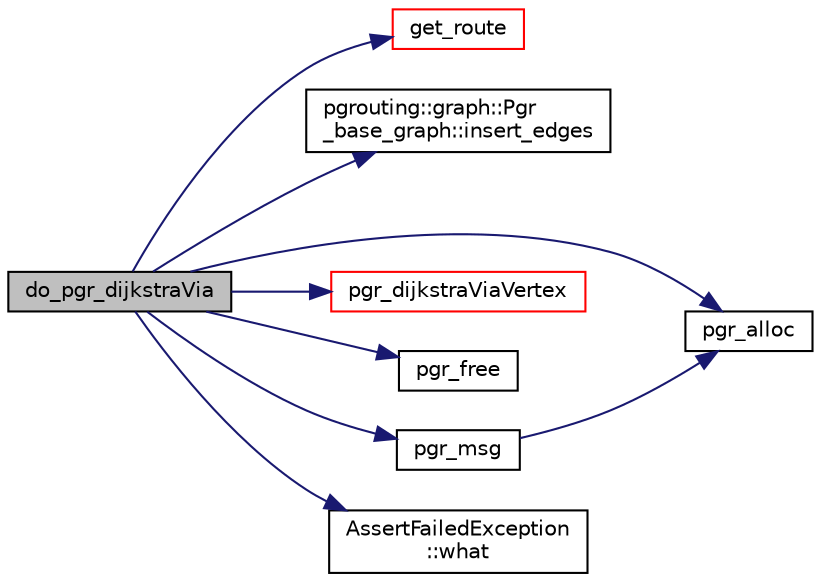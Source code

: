 digraph "do_pgr_dijkstraVia"
{
  edge [fontname="Helvetica",fontsize="10",labelfontname="Helvetica",labelfontsize="10"];
  node [fontname="Helvetica",fontsize="10",shape=record];
  rankdir="LR";
  Node1 [label="do_pgr_dijkstraVia",height=0.2,width=0.4,color="black", fillcolor="grey75", style="filled" fontcolor="black"];
  Node1 -> Node2 [color="midnightblue",fontsize="10",style="solid",fontname="Helvetica"];
  Node2 [label="get_route",height=0.2,width=0.4,color="red", fillcolor="white", style="filled",URL="$dijkstraVia__driver_8cpp.html#a0f5d7eba38afe637689f28e6a51761be"];
  Node1 -> Node3 [color="midnightblue",fontsize="10",style="solid",fontname="Helvetica"];
  Node3 [label="pgrouting::graph::Pgr\l_base_graph::insert_edges",height=0.2,width=0.4,color="black", fillcolor="white", style="filled",URL="$classpgrouting_1_1graph_1_1Pgr__base__graph.html#a620afb6a1b4be1a20a90fe6e58063ad7",tooltip="Inserts count edges of type T into the graph. "];
  Node1 -> Node4 [color="midnightblue",fontsize="10",style="solid",fontname="Helvetica"];
  Node4 [label="pgr_alloc",height=0.2,width=0.4,color="black", fillcolor="white", style="filled",URL="$pgr__alloc_8hpp.html#ac9d34b4a4d403ed9f24050b973087a9c",tooltip="allocates memory "];
  Node1 -> Node5 [color="midnightblue",fontsize="10",style="solid",fontname="Helvetica"];
  Node5 [label="pgr_dijkstraViaVertex",height=0.2,width=0.4,color="red", fillcolor="white", style="filled",URL="$dijkstraVia__driver_8cpp.html#a177cc6f573755bc3c2e872f43338e9e9"];
  Node1 -> Node6 [color="midnightblue",fontsize="10",style="solid",fontname="Helvetica"];
  Node6 [label="pgr_free",height=0.2,width=0.4,color="black", fillcolor="white", style="filled",URL="$pgr__alloc_8hpp.html#aae87e343d8516ca2c6a60dcfbbf7fde6"];
  Node1 -> Node7 [color="midnightblue",fontsize="10",style="solid",fontname="Helvetica"];
  Node7 [label="pgr_msg",height=0.2,width=0.4,color="black", fillcolor="white", style="filled",URL="$pgr__alloc_8cpp.html#a03fe028457780ee3a4d223cd7fe9d53e"];
  Node7 -> Node4 [color="midnightblue",fontsize="10",style="solid",fontname="Helvetica"];
  Node1 -> Node8 [color="midnightblue",fontsize="10",style="solid",fontname="Helvetica"];
  Node8 [label="AssertFailedException\l::what",height=0.2,width=0.4,color="black", fillcolor="white", style="filled",URL="$classAssertFailedException.html#aafd3ed0f0334f5a66586307c6db69fd2"];
}
